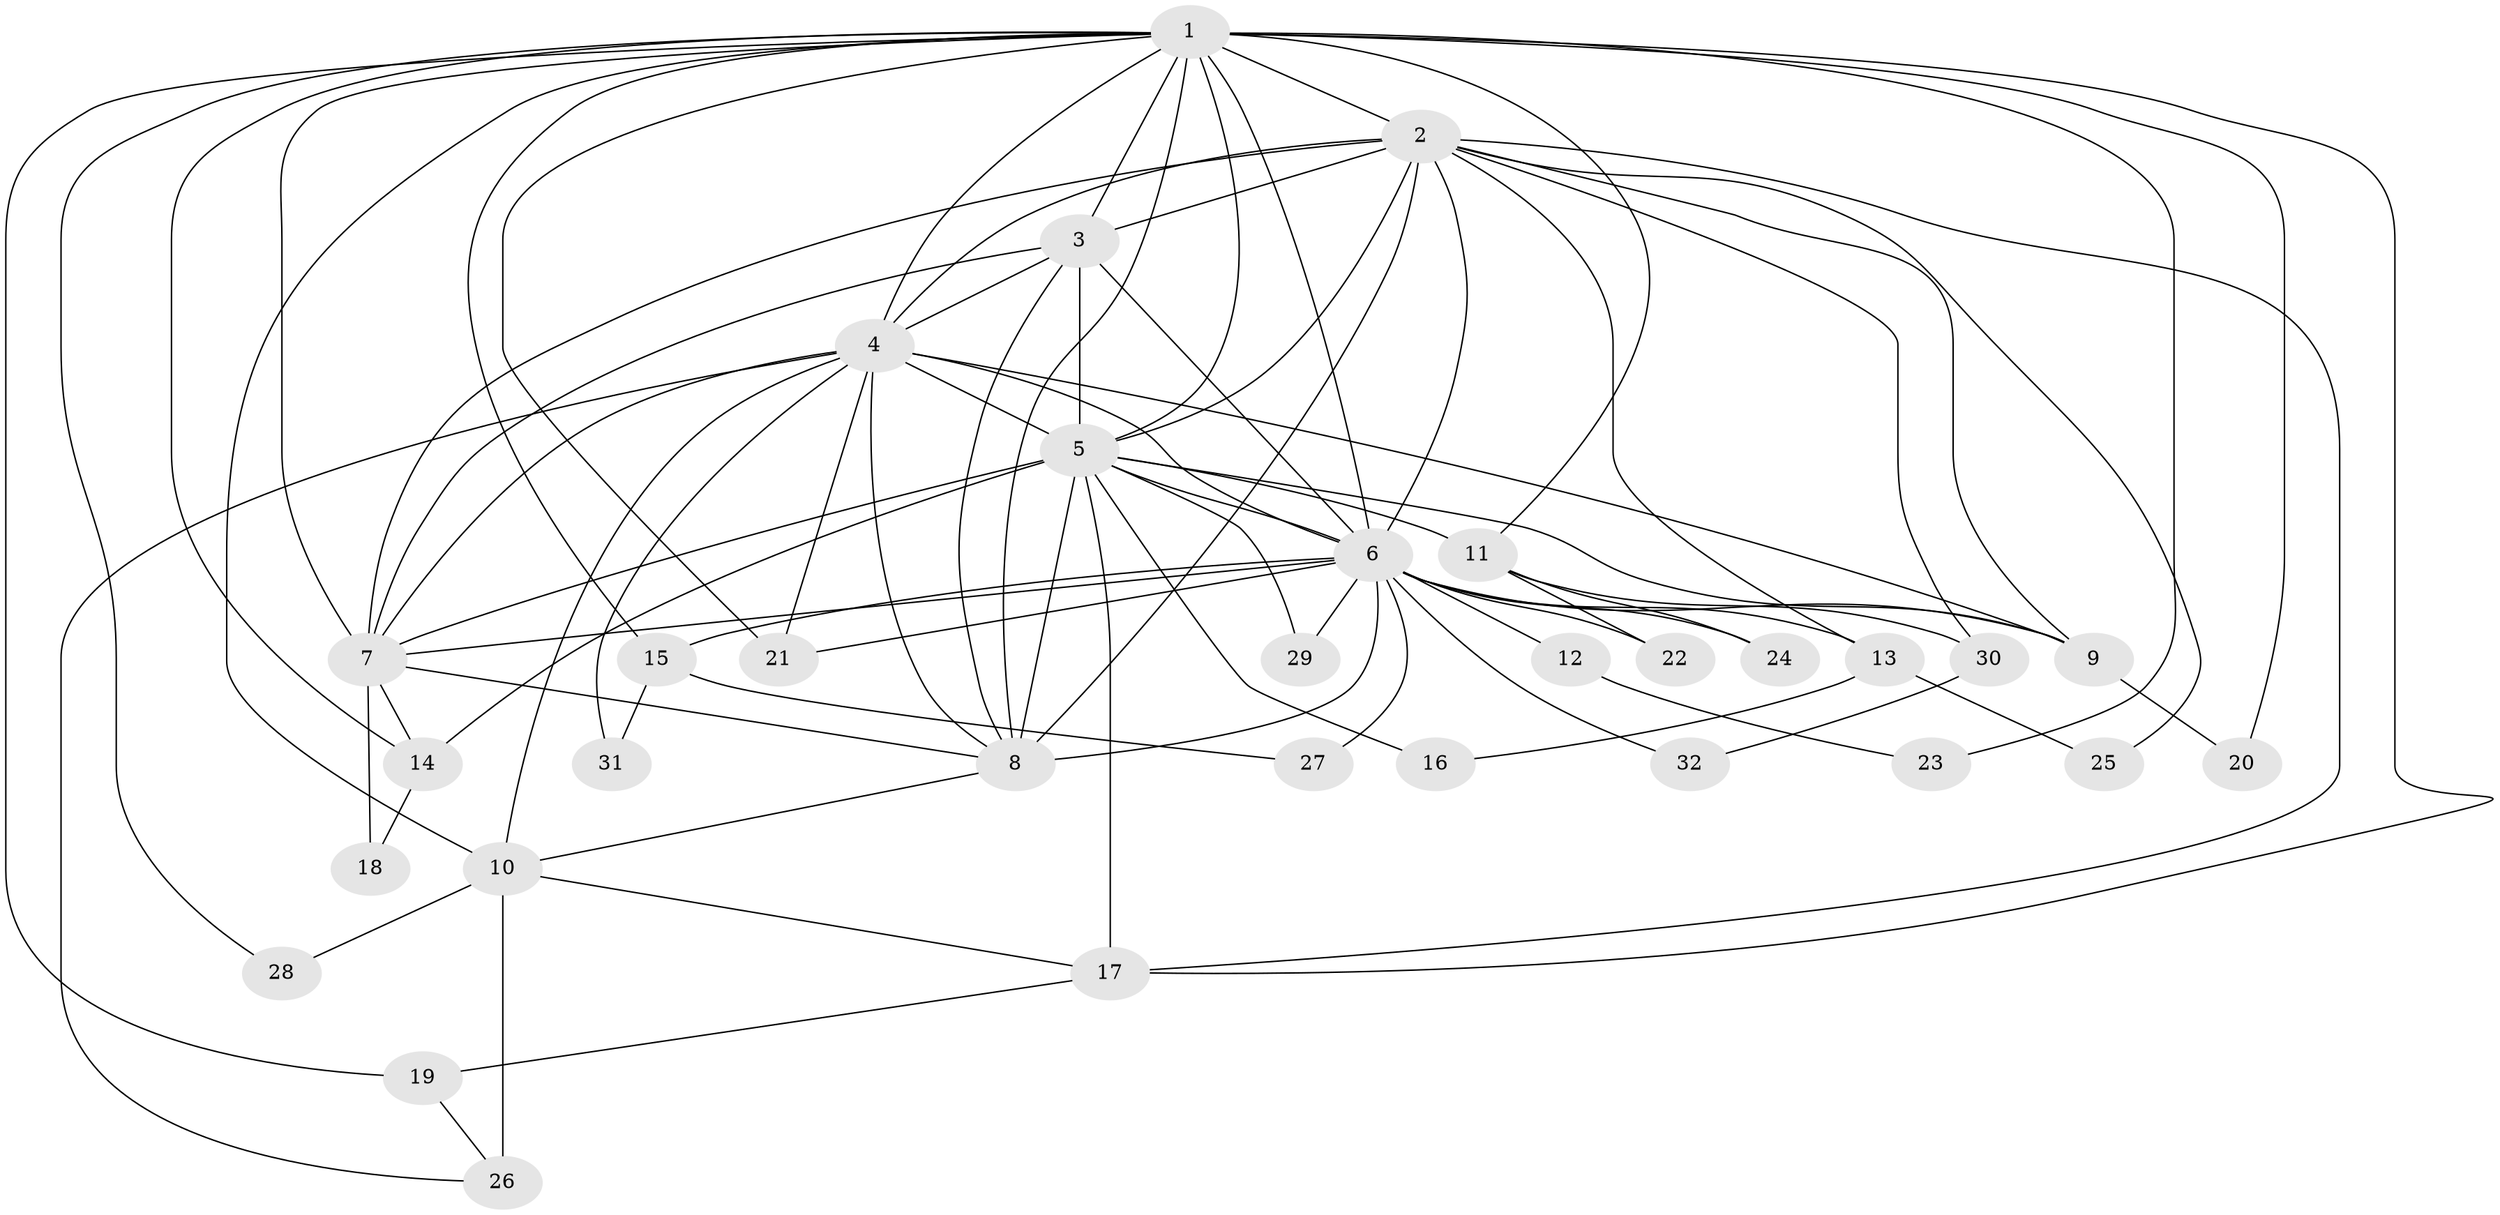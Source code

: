 // original degree distribution, {16: 0.031746031746031744, 18: 0.031746031746031744, 23: 0.015873015873015872, 10: 0.015873015873015872, 17: 0.031746031746031744, 12: 0.015873015873015872, 14: 0.015873015873015872, 4: 0.14285714285714285, 2: 0.5238095238095238, 5: 0.047619047619047616, 3: 0.12698412698412698}
// Generated by graph-tools (version 1.1) at 2025/34/03/09/25 02:34:53]
// undirected, 32 vertices, 83 edges
graph export_dot {
graph [start="1"]
  node [color=gray90,style=filled];
  1;
  2;
  3;
  4;
  5;
  6;
  7;
  8;
  9;
  10;
  11;
  12;
  13;
  14;
  15;
  16;
  17;
  18;
  19;
  20;
  21;
  22;
  23;
  24;
  25;
  26;
  27;
  28;
  29;
  30;
  31;
  32;
  1 -- 2 [weight=2.0];
  1 -- 3 [weight=2.0];
  1 -- 4 [weight=3.0];
  1 -- 5 [weight=3.0];
  1 -- 6 [weight=4.0];
  1 -- 7 [weight=3.0];
  1 -- 8 [weight=2.0];
  1 -- 10 [weight=1.0];
  1 -- 11 [weight=1.0];
  1 -- 14 [weight=1.0];
  1 -- 15 [weight=1.0];
  1 -- 17 [weight=2.0];
  1 -- 19 [weight=1.0];
  1 -- 20 [weight=1.0];
  1 -- 21 [weight=1.0];
  1 -- 23 [weight=1.0];
  1 -- 28 [weight=1.0];
  2 -- 3 [weight=1.0];
  2 -- 4 [weight=2.0];
  2 -- 5 [weight=2.0];
  2 -- 6 [weight=2.0];
  2 -- 7 [weight=1.0];
  2 -- 8 [weight=1.0];
  2 -- 9 [weight=1.0];
  2 -- 13 [weight=1.0];
  2 -- 17 [weight=1.0];
  2 -- 25 [weight=1.0];
  2 -- 30 [weight=1.0];
  3 -- 4 [weight=1.0];
  3 -- 5 [weight=13.0];
  3 -- 6 [weight=2.0];
  3 -- 7 [weight=1.0];
  3 -- 8 [weight=2.0];
  4 -- 5 [weight=1.0];
  4 -- 6 [weight=2.0];
  4 -- 7 [weight=1.0];
  4 -- 8 [weight=1.0];
  4 -- 9 [weight=2.0];
  4 -- 10 [weight=2.0];
  4 -- 21 [weight=1.0];
  4 -- 26 [weight=1.0];
  4 -- 31 [weight=1.0];
  5 -- 6 [weight=4.0];
  5 -- 7 [weight=1.0];
  5 -- 8 [weight=3.0];
  5 -- 9 [weight=1.0];
  5 -- 11 [weight=1.0];
  5 -- 14 [weight=2.0];
  5 -- 16 [weight=1.0];
  5 -- 17 [weight=2.0];
  5 -- 29 [weight=1.0];
  6 -- 7 [weight=2.0];
  6 -- 8 [weight=3.0];
  6 -- 9 [weight=1.0];
  6 -- 12 [weight=1.0];
  6 -- 13 [weight=1.0];
  6 -- 15 [weight=1.0];
  6 -- 21 [weight=1.0];
  6 -- 22 [weight=1.0];
  6 -- 24 [weight=1.0];
  6 -- 27 [weight=1.0];
  6 -- 29 [weight=1.0];
  6 -- 32 [weight=1.0];
  7 -- 8 [weight=1.0];
  7 -- 14 [weight=1.0];
  7 -- 18 [weight=1.0];
  8 -- 10 [weight=1.0];
  9 -- 20 [weight=1.0];
  10 -- 17 [weight=1.0];
  10 -- 26 [weight=3.0];
  10 -- 28 [weight=1.0];
  11 -- 22 [weight=1.0];
  11 -- 24 [weight=1.0];
  11 -- 30 [weight=1.0];
  12 -- 23 [weight=1.0];
  13 -- 16 [weight=1.0];
  13 -- 25 [weight=1.0];
  14 -- 18 [weight=1.0];
  15 -- 27 [weight=1.0];
  15 -- 31 [weight=1.0];
  17 -- 19 [weight=1.0];
  19 -- 26 [weight=1.0];
  30 -- 32 [weight=1.0];
}
